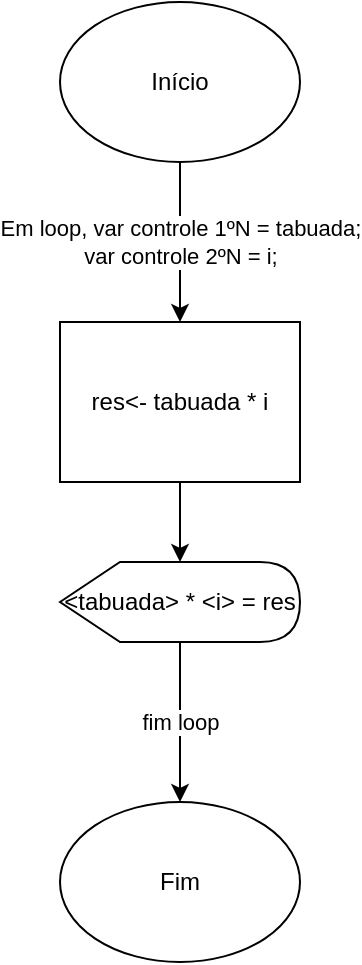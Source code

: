 <mxfile version="15.2.9" type="device"><diagram id="QXND3OF2D1cLEfTPzZVc" name="Page-1"><mxGraphModel dx="310" dy="491" grid="1" gridSize="10" guides="1" tooltips="1" connect="1" arrows="1" fold="1" page="1" pageScale="1" pageWidth="827" pageHeight="1169" math="0" shadow="0"><root><mxCell id="0"/><mxCell id="1" parent="0"/><mxCell id="L-UAEZriqVOxUIw0crSf-1" value="Fim" style="ellipse;whiteSpace=wrap;html=1;" vertex="1" parent="1"><mxGeometry x="40" y="440" width="120" height="80" as="geometry"/></mxCell><mxCell id="L-UAEZriqVOxUIw0crSf-4" value="Em loop, var controle 1ºN = tabuada;&lt;br&gt;var controle 2ºN = i;" style="edgeStyle=orthogonalEdgeStyle;rounded=0;orthogonalLoop=1;jettySize=auto;html=1;" edge="1" parent="1" source="L-UAEZriqVOxUIw0crSf-2" target="L-UAEZriqVOxUIw0crSf-3"><mxGeometry relative="1" as="geometry"/></mxCell><mxCell id="L-UAEZriqVOxUIw0crSf-2" value="Início" style="ellipse;whiteSpace=wrap;html=1;" vertex="1" parent="1"><mxGeometry x="40" y="40" width="120" height="80" as="geometry"/></mxCell><mxCell id="L-UAEZriqVOxUIw0crSf-6" value="" style="edgeStyle=orthogonalEdgeStyle;rounded=0;orthogonalLoop=1;jettySize=auto;html=1;" edge="1" parent="1" source="L-UAEZriqVOxUIw0crSf-3" target="L-UAEZriqVOxUIw0crSf-5"><mxGeometry relative="1" as="geometry"/></mxCell><mxCell id="L-UAEZriqVOxUIw0crSf-3" value="res&amp;lt;- tabuada * i" style="whiteSpace=wrap;html=1;" vertex="1" parent="1"><mxGeometry x="40" y="200" width="120" height="80" as="geometry"/></mxCell><mxCell id="L-UAEZriqVOxUIw0crSf-7" value="fim loop" style="edgeStyle=orthogonalEdgeStyle;rounded=0;orthogonalLoop=1;jettySize=auto;html=1;" edge="1" parent="1" source="L-UAEZriqVOxUIw0crSf-5" target="L-UAEZriqVOxUIw0crSf-1"><mxGeometry relative="1" as="geometry"/></mxCell><mxCell id="L-UAEZriqVOxUIw0crSf-5" value="&amp;lt;tabuada&amp;gt; * &amp;lt;i&amp;gt; = res" style="shape=display;whiteSpace=wrap;html=1;" vertex="1" parent="1"><mxGeometry x="40" y="320" width="120" height="40" as="geometry"/></mxCell></root></mxGraphModel></diagram></mxfile>